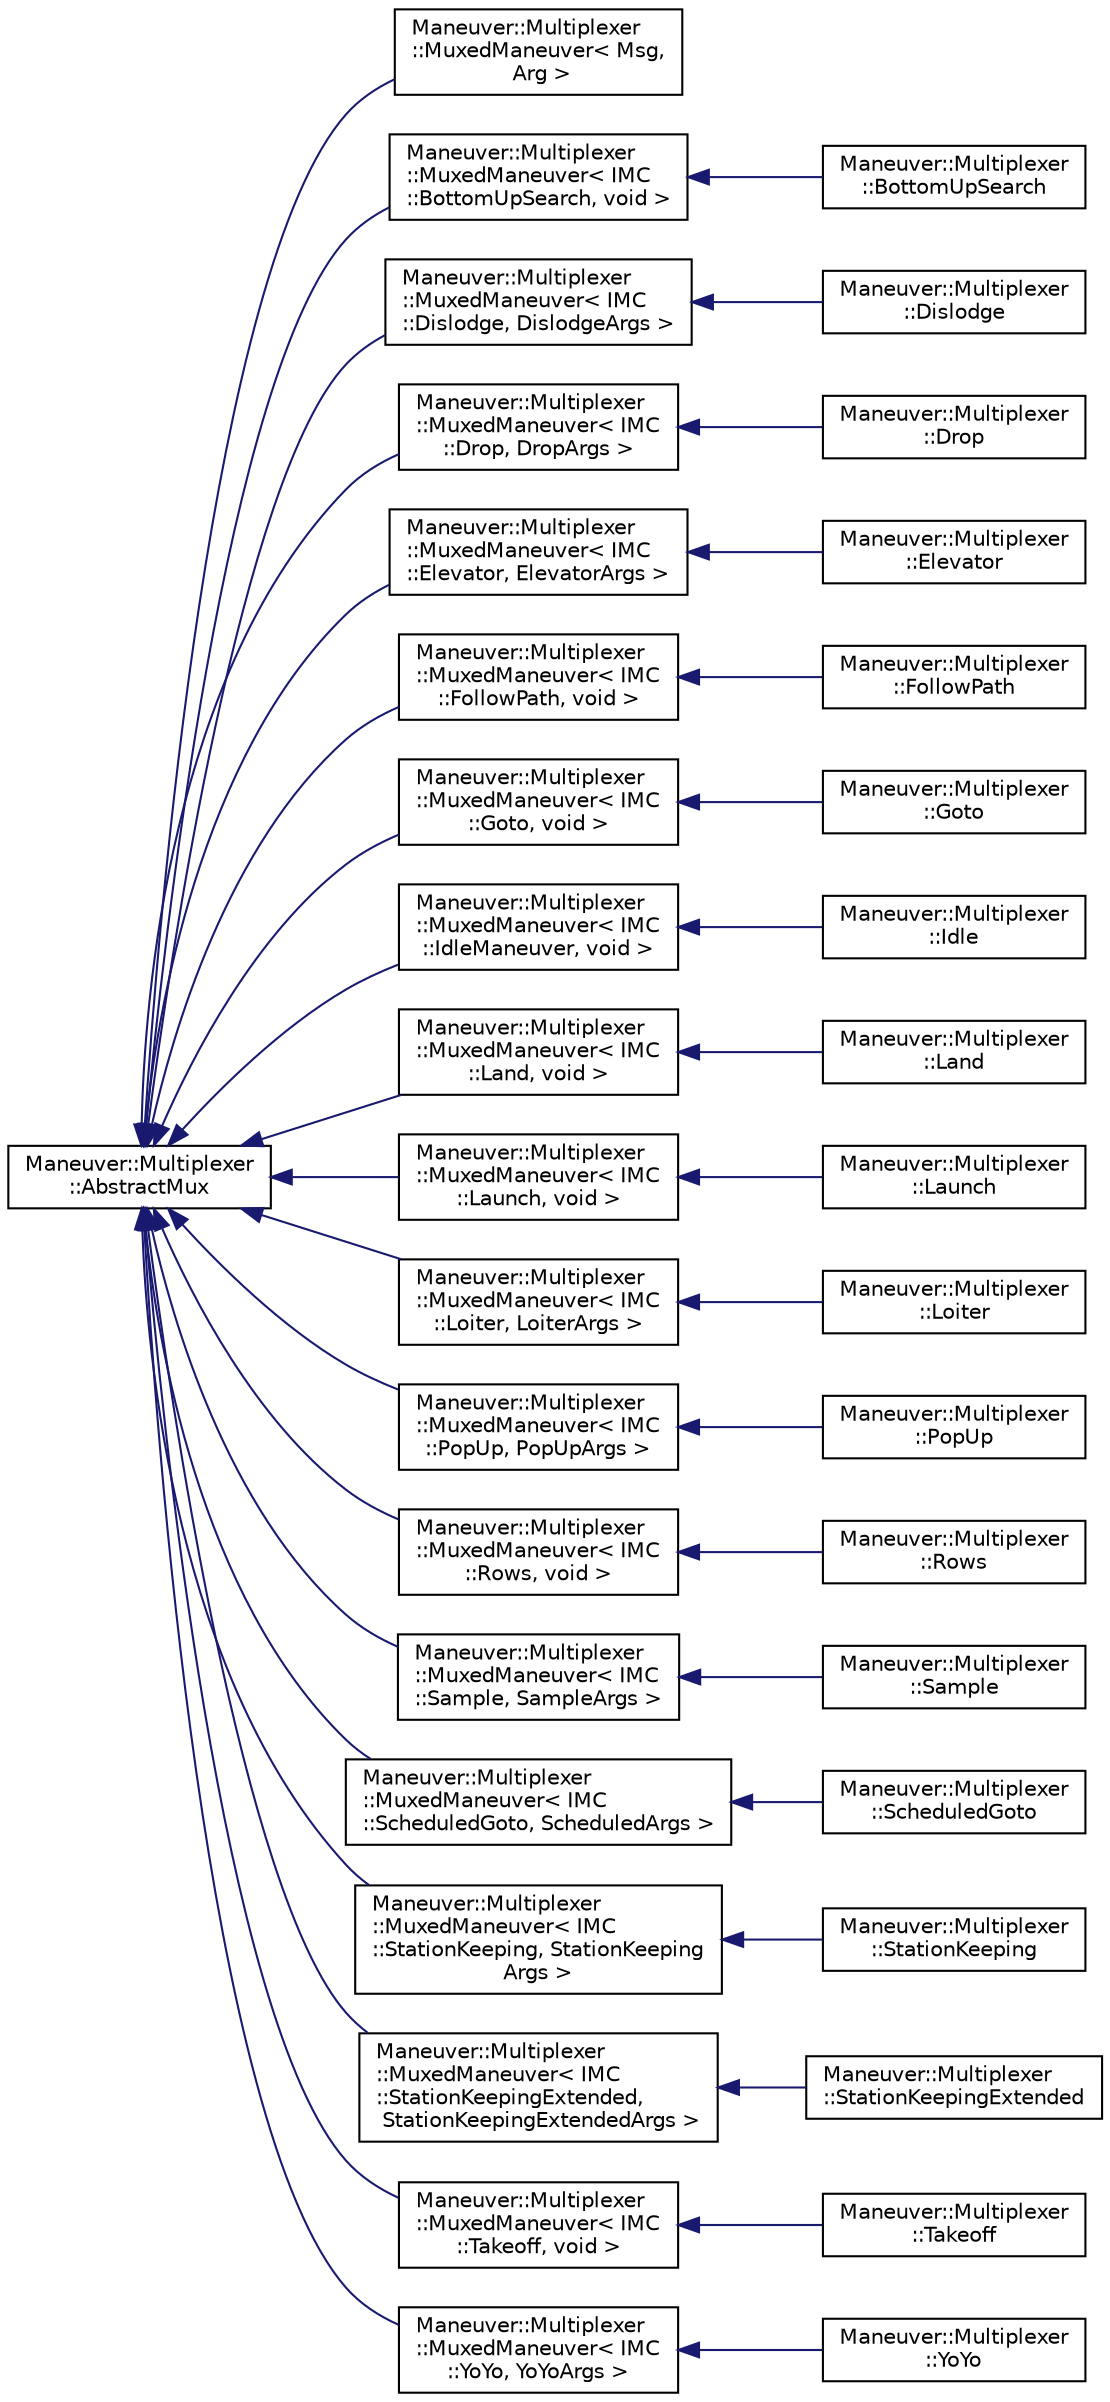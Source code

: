 digraph "Graphical Class Hierarchy"
{
  edge [fontname="Helvetica",fontsize="10",labelfontname="Helvetica",labelfontsize="10"];
  node [fontname="Helvetica",fontsize="10",shape=record];
  rankdir="LR";
  Node0 [label="Maneuver::Multiplexer\l::AbstractMux",height=0.2,width=0.4,color="black", fillcolor="white", style="filled",URL="$class_maneuver_1_1_multiplexer_1_1_abstract_mux.html",tooltip="Abstract Multiplexed maneuver. "];
  Node0 -> Node1 [dir="back",color="midnightblue",fontsize="10",style="solid",fontname="Helvetica"];
  Node1 [label="Maneuver::Multiplexer\l::MuxedManeuver\< Msg,\l Arg \>",height=0.2,width=0.4,color="black", fillcolor="white", style="filled",URL="$class_maneuver_1_1_multiplexer_1_1_muxed_maneuver.html",tooltip="Multiplexed maneuver. "];
  Node0 -> Node2 [dir="back",color="midnightblue",fontsize="10",style="solid",fontname="Helvetica"];
  Node2 [label="Maneuver::Multiplexer\l::MuxedManeuver\< IMC\l::BottomUpSearch, void \>",height=0.2,width=0.4,color="black", fillcolor="white", style="filled",URL="$class_maneuver_1_1_multiplexer_1_1_muxed_maneuver.html"];
  Node2 -> Node3 [dir="back",color="midnightblue",fontsize="10",style="solid",fontname="Helvetica"];
  Node3 [label="Maneuver::Multiplexer\l::BottomUpSearch",height=0.2,width=0.4,color="black", fillcolor="white", style="filled",URL="$class_maneuver_1_1_multiplexer_1_1_bottom_up_search.html",tooltip="BottomUpSearch maneuver. "];
  Node0 -> Node4 [dir="back",color="midnightblue",fontsize="10",style="solid",fontname="Helvetica"];
  Node4 [label="Maneuver::Multiplexer\l::MuxedManeuver\< IMC\l::Dislodge, DislodgeArgs \>",height=0.2,width=0.4,color="black", fillcolor="white", style="filled",URL="$class_maneuver_1_1_multiplexer_1_1_muxed_maneuver.html"];
  Node4 -> Node5 [dir="back",color="midnightblue",fontsize="10",style="solid",fontname="Helvetica"];
  Node5 [label="Maneuver::Multiplexer\l::Dislodge",height=0.2,width=0.4,color="black", fillcolor="white", style="filled",URL="$class_maneuver_1_1_multiplexer_1_1_dislodge.html",tooltip="Dislodge maneuver. "];
  Node0 -> Node6 [dir="back",color="midnightblue",fontsize="10",style="solid",fontname="Helvetica"];
  Node6 [label="Maneuver::Multiplexer\l::MuxedManeuver\< IMC\l::Drop, DropArgs \>",height=0.2,width=0.4,color="black", fillcolor="white", style="filled",URL="$class_maneuver_1_1_multiplexer_1_1_muxed_maneuver.html"];
  Node6 -> Node7 [dir="back",color="midnightblue",fontsize="10",style="solid",fontname="Helvetica"];
  Node7 [label="Maneuver::Multiplexer\l::Drop",height=0.2,width=0.4,color="black", fillcolor="white", style="filled",URL="$class_maneuver_1_1_multiplexer_1_1_drop.html",tooltip="Drop maneuver. "];
  Node0 -> Node8 [dir="back",color="midnightblue",fontsize="10",style="solid",fontname="Helvetica"];
  Node8 [label="Maneuver::Multiplexer\l::MuxedManeuver\< IMC\l::Elevator, ElevatorArgs \>",height=0.2,width=0.4,color="black", fillcolor="white", style="filled",URL="$class_maneuver_1_1_multiplexer_1_1_muxed_maneuver.html"];
  Node8 -> Node9 [dir="back",color="midnightblue",fontsize="10",style="solid",fontname="Helvetica"];
  Node9 [label="Maneuver::Multiplexer\l::Elevator",height=0.2,width=0.4,color="black", fillcolor="white", style="filled",URL="$class_maneuver_1_1_multiplexer_1_1_elevator.html",tooltip="Elevator maneuver. "];
  Node0 -> Node10 [dir="back",color="midnightblue",fontsize="10",style="solid",fontname="Helvetica"];
  Node10 [label="Maneuver::Multiplexer\l::MuxedManeuver\< IMC\l::FollowPath, void \>",height=0.2,width=0.4,color="black", fillcolor="white", style="filled",URL="$class_maneuver_1_1_multiplexer_1_1_muxed_maneuver.html"];
  Node10 -> Node11 [dir="back",color="midnightblue",fontsize="10",style="solid",fontname="Helvetica"];
  Node11 [label="Maneuver::Multiplexer\l::FollowPath",height=0.2,width=0.4,color="black", fillcolor="white", style="filled",URL="$class_maneuver_1_1_multiplexer_1_1_follow_path.html",tooltip="FollowPath maneuver. "];
  Node0 -> Node12 [dir="back",color="midnightblue",fontsize="10",style="solid",fontname="Helvetica"];
  Node12 [label="Maneuver::Multiplexer\l::MuxedManeuver\< IMC\l::Goto, void \>",height=0.2,width=0.4,color="black", fillcolor="white", style="filled",URL="$class_maneuver_1_1_multiplexer_1_1_muxed_maneuver.html"];
  Node12 -> Node13 [dir="back",color="midnightblue",fontsize="10",style="solid",fontname="Helvetica"];
  Node13 [label="Maneuver::Multiplexer\l::Goto",height=0.2,width=0.4,color="black", fillcolor="white", style="filled",URL="$class_maneuver_1_1_multiplexer_1_1_goto.html",tooltip="Goto maneuver. "];
  Node0 -> Node14 [dir="back",color="midnightblue",fontsize="10",style="solid",fontname="Helvetica"];
  Node14 [label="Maneuver::Multiplexer\l::MuxedManeuver\< IMC\l::IdleManeuver, void \>",height=0.2,width=0.4,color="black", fillcolor="white", style="filled",URL="$class_maneuver_1_1_multiplexer_1_1_muxed_maneuver.html"];
  Node14 -> Node15 [dir="back",color="midnightblue",fontsize="10",style="solid",fontname="Helvetica"];
  Node15 [label="Maneuver::Multiplexer\l::Idle",height=0.2,width=0.4,color="black", fillcolor="white", style="filled",URL="$class_maneuver_1_1_multiplexer_1_1_idle.html",tooltip="Idle maneuver. "];
  Node0 -> Node16 [dir="back",color="midnightblue",fontsize="10",style="solid",fontname="Helvetica"];
  Node16 [label="Maneuver::Multiplexer\l::MuxedManeuver\< IMC\l::Land, void \>",height=0.2,width=0.4,color="black", fillcolor="white", style="filled",URL="$class_maneuver_1_1_multiplexer_1_1_muxed_maneuver.html"];
  Node16 -> Node17 [dir="back",color="midnightblue",fontsize="10",style="solid",fontname="Helvetica"];
  Node17 [label="Maneuver::Multiplexer\l::Land",height=0.2,width=0.4,color="black", fillcolor="white", style="filled",URL="$class_maneuver_1_1_multiplexer_1_1_land.html",tooltip="Land maneuver. "];
  Node0 -> Node18 [dir="back",color="midnightblue",fontsize="10",style="solid",fontname="Helvetica"];
  Node18 [label="Maneuver::Multiplexer\l::MuxedManeuver\< IMC\l::Launch, void \>",height=0.2,width=0.4,color="black", fillcolor="white", style="filled",URL="$class_maneuver_1_1_multiplexer_1_1_muxed_maneuver.html"];
  Node18 -> Node19 [dir="back",color="midnightblue",fontsize="10",style="solid",fontname="Helvetica"];
  Node19 [label="Maneuver::Multiplexer\l::Launch",height=0.2,width=0.4,color="black", fillcolor="white", style="filled",URL="$class_maneuver_1_1_multiplexer_1_1_launch.html",tooltip="Launch maneuver. "];
  Node0 -> Node20 [dir="back",color="midnightblue",fontsize="10",style="solid",fontname="Helvetica"];
  Node20 [label="Maneuver::Multiplexer\l::MuxedManeuver\< IMC\l::Loiter, LoiterArgs \>",height=0.2,width=0.4,color="black", fillcolor="white", style="filled",URL="$class_maneuver_1_1_multiplexer_1_1_muxed_maneuver.html"];
  Node20 -> Node21 [dir="back",color="midnightblue",fontsize="10",style="solid",fontname="Helvetica"];
  Node21 [label="Maneuver::Multiplexer\l::Loiter",height=0.2,width=0.4,color="black", fillcolor="white", style="filled",URL="$class_maneuver_1_1_multiplexer_1_1_loiter.html",tooltip="Loiter maneuver. "];
  Node0 -> Node22 [dir="back",color="midnightblue",fontsize="10",style="solid",fontname="Helvetica"];
  Node22 [label="Maneuver::Multiplexer\l::MuxedManeuver\< IMC\l::PopUp, PopUpArgs \>",height=0.2,width=0.4,color="black", fillcolor="white", style="filled",URL="$class_maneuver_1_1_multiplexer_1_1_muxed_maneuver.html"];
  Node22 -> Node23 [dir="back",color="midnightblue",fontsize="10",style="solid",fontname="Helvetica"];
  Node23 [label="Maneuver::Multiplexer\l::PopUp",height=0.2,width=0.4,color="black", fillcolor="white", style="filled",URL="$class_maneuver_1_1_multiplexer_1_1_pop_up.html",tooltip="PopUp maneuver. "];
  Node0 -> Node24 [dir="back",color="midnightblue",fontsize="10",style="solid",fontname="Helvetica"];
  Node24 [label="Maneuver::Multiplexer\l::MuxedManeuver\< IMC\l::Rows, void \>",height=0.2,width=0.4,color="black", fillcolor="white", style="filled",URL="$class_maneuver_1_1_multiplexer_1_1_muxed_maneuver.html"];
  Node24 -> Node25 [dir="back",color="midnightblue",fontsize="10",style="solid",fontname="Helvetica"];
  Node25 [label="Maneuver::Multiplexer\l::Rows",height=0.2,width=0.4,color="black", fillcolor="white", style="filled",URL="$class_maneuver_1_1_multiplexer_1_1_rows.html",tooltip="Rows maneuver. "];
  Node0 -> Node26 [dir="back",color="midnightblue",fontsize="10",style="solid",fontname="Helvetica"];
  Node26 [label="Maneuver::Multiplexer\l::MuxedManeuver\< IMC\l::Sample, SampleArgs \>",height=0.2,width=0.4,color="black", fillcolor="white", style="filled",URL="$class_maneuver_1_1_multiplexer_1_1_muxed_maneuver.html"];
  Node26 -> Node27 [dir="back",color="midnightblue",fontsize="10",style="solid",fontname="Helvetica"];
  Node27 [label="Maneuver::Multiplexer\l::Sample",height=0.2,width=0.4,color="black", fillcolor="white", style="filled",URL="$class_maneuver_1_1_multiplexer_1_1_sample.html",tooltip="Sample maneuver. "];
  Node0 -> Node28 [dir="back",color="midnightblue",fontsize="10",style="solid",fontname="Helvetica"];
  Node28 [label="Maneuver::Multiplexer\l::MuxedManeuver\< IMC\l::ScheduledGoto, ScheduledArgs \>",height=0.2,width=0.4,color="black", fillcolor="white", style="filled",URL="$class_maneuver_1_1_multiplexer_1_1_muxed_maneuver.html"];
  Node28 -> Node29 [dir="back",color="midnightblue",fontsize="10",style="solid",fontname="Helvetica"];
  Node29 [label="Maneuver::Multiplexer\l::ScheduledGoto",height=0.2,width=0.4,color="black", fillcolor="white", style="filled",URL="$class_maneuver_1_1_multiplexer_1_1_scheduled_goto.html",tooltip="ScheduledGoto maneuver. "];
  Node0 -> Node30 [dir="back",color="midnightblue",fontsize="10",style="solid",fontname="Helvetica"];
  Node30 [label="Maneuver::Multiplexer\l::MuxedManeuver\< IMC\l::StationKeeping, StationKeeping\lArgs \>",height=0.2,width=0.4,color="black", fillcolor="white", style="filled",URL="$class_maneuver_1_1_multiplexer_1_1_muxed_maneuver.html"];
  Node30 -> Node31 [dir="back",color="midnightblue",fontsize="10",style="solid",fontname="Helvetica"];
  Node31 [label="Maneuver::Multiplexer\l::StationKeeping",height=0.2,width=0.4,color="black", fillcolor="white", style="filled",URL="$class_maneuver_1_1_multiplexer_1_1_station_keeping.html",tooltip="StationKeeping maneuver. "];
  Node0 -> Node32 [dir="back",color="midnightblue",fontsize="10",style="solid",fontname="Helvetica"];
  Node32 [label="Maneuver::Multiplexer\l::MuxedManeuver\< IMC\l::StationKeepingExtended,\l StationKeepingExtendedArgs \>",height=0.2,width=0.4,color="black", fillcolor="white", style="filled",URL="$class_maneuver_1_1_multiplexer_1_1_muxed_maneuver.html"];
  Node32 -> Node33 [dir="back",color="midnightblue",fontsize="10",style="solid",fontname="Helvetica"];
  Node33 [label="Maneuver::Multiplexer\l::StationKeepingExtended",height=0.2,width=0.4,color="black", fillcolor="white", style="filled",URL="$class_maneuver_1_1_multiplexer_1_1_station_keeping_extended.html",tooltip="StationKeepingExtended maneuver. "];
  Node0 -> Node34 [dir="back",color="midnightblue",fontsize="10",style="solid",fontname="Helvetica"];
  Node34 [label="Maneuver::Multiplexer\l::MuxedManeuver\< IMC\l::Takeoff, void \>",height=0.2,width=0.4,color="black", fillcolor="white", style="filled",URL="$class_maneuver_1_1_multiplexer_1_1_muxed_maneuver.html"];
  Node34 -> Node35 [dir="back",color="midnightblue",fontsize="10",style="solid",fontname="Helvetica"];
  Node35 [label="Maneuver::Multiplexer\l::Takeoff",height=0.2,width=0.4,color="black", fillcolor="white", style="filled",URL="$class_maneuver_1_1_multiplexer_1_1_takeoff.html",tooltip="Takeoff maneuver. "];
  Node0 -> Node36 [dir="back",color="midnightblue",fontsize="10",style="solid",fontname="Helvetica"];
  Node36 [label="Maneuver::Multiplexer\l::MuxedManeuver\< IMC\l::YoYo, YoYoArgs \>",height=0.2,width=0.4,color="black", fillcolor="white", style="filled",URL="$class_maneuver_1_1_multiplexer_1_1_muxed_maneuver.html"];
  Node36 -> Node37 [dir="back",color="midnightblue",fontsize="10",style="solid",fontname="Helvetica"];
  Node37 [label="Maneuver::Multiplexer\l::YoYo",height=0.2,width=0.4,color="black", fillcolor="white", style="filled",URL="$class_maneuver_1_1_multiplexer_1_1_yo_yo.html",tooltip="Yoyo maneuver. "];
}
